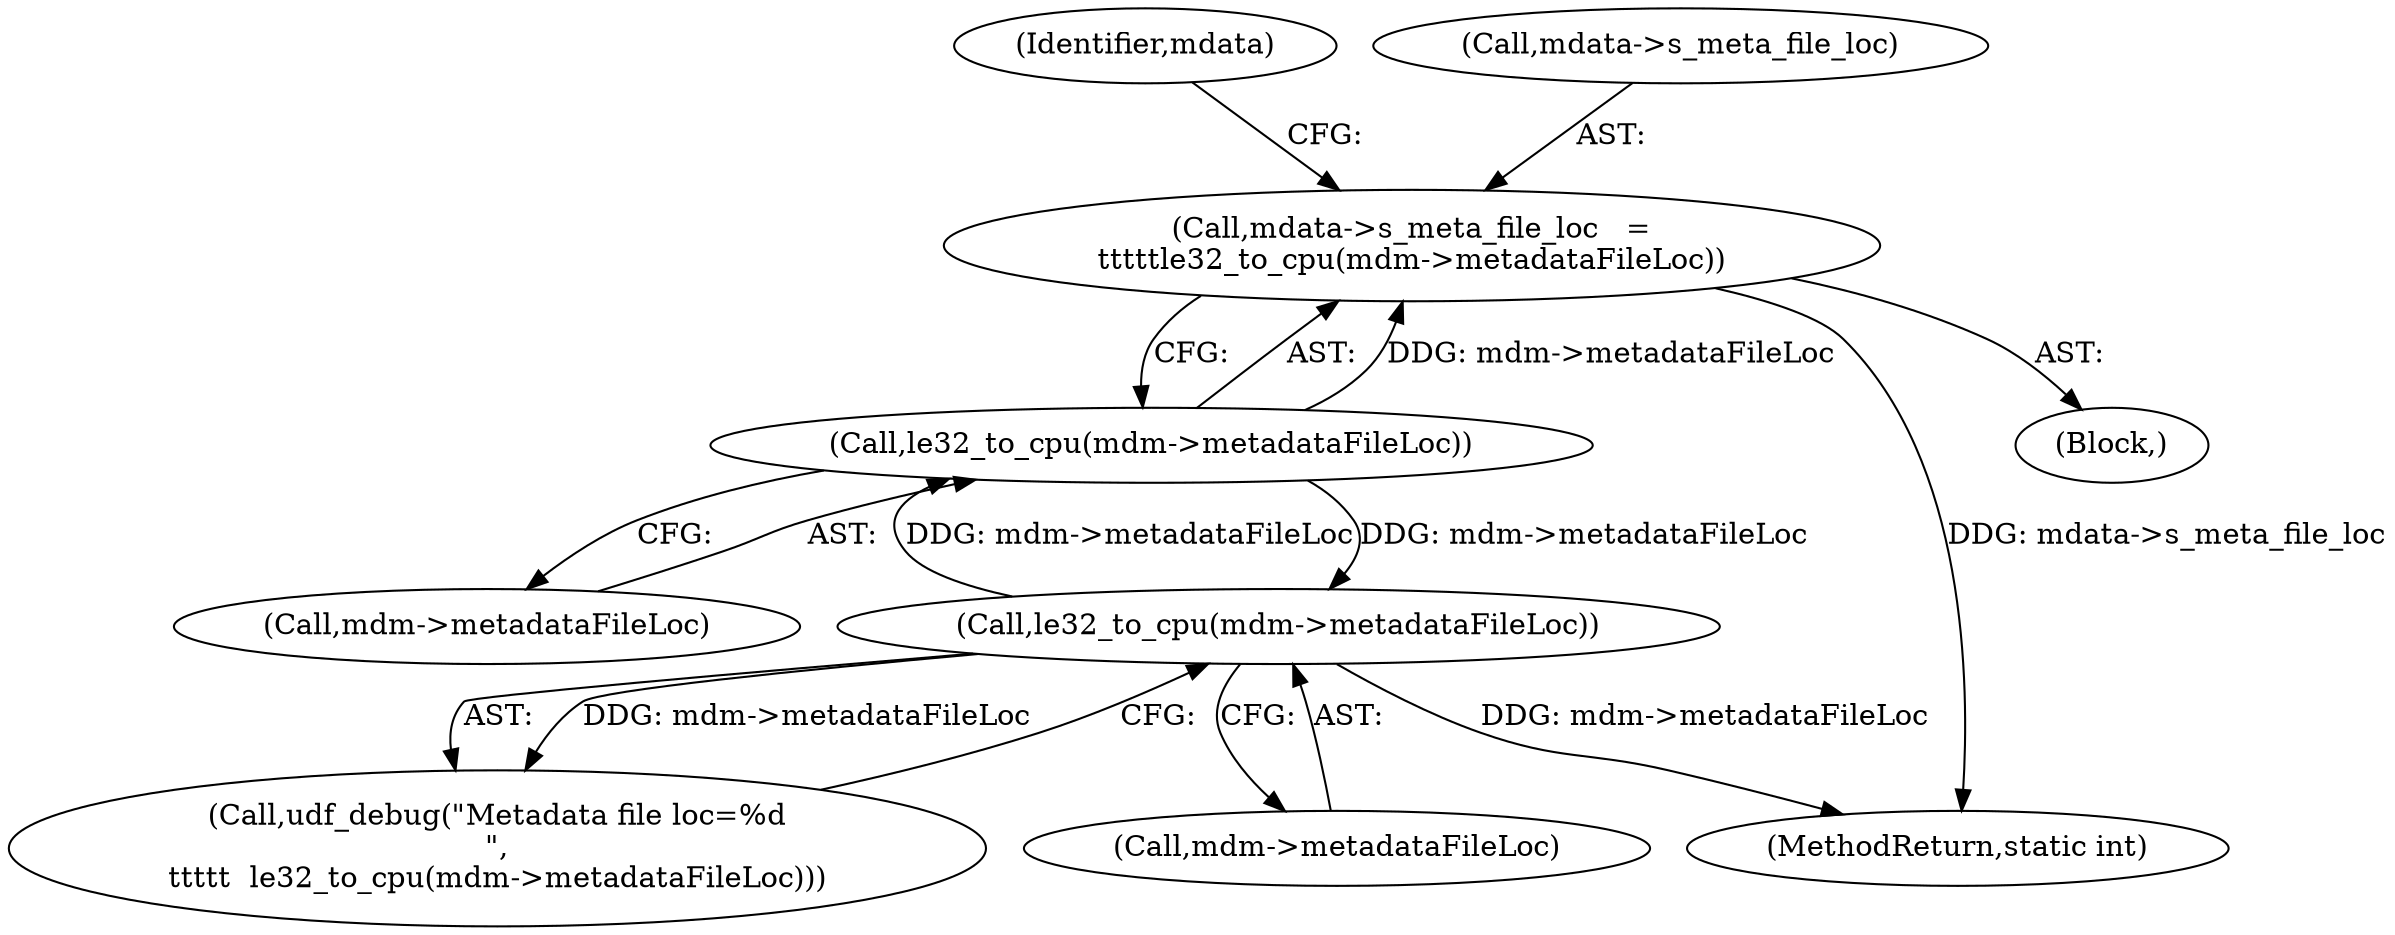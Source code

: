 digraph "0_linux_adee11b2085bee90bd8f4f52123ffb07882d6256@pointer" {
"1000482" [label="(Call,mdata->s_meta_file_loc   =\n\t\t\t\t\tle32_to_cpu(mdm->metadataFileLoc))"];
"1000486" [label="(Call,le32_to_cpu(mdm->metadataFileLoc))"];
"1000558" [label="(Call,le32_to_cpu(mdm->metadataFileLoc))"];
"1000664" [label="(MethodReturn,static int)"];
"1000482" [label="(Call,mdata->s_meta_file_loc   =\n\t\t\t\t\tle32_to_cpu(mdm->metadataFileLoc))"];
"1000487" [label="(Call,mdm->metadataFileLoc)"];
"1000558" [label="(Call,le32_to_cpu(mdm->metadataFileLoc))"];
"1000492" [label="(Identifier,mdata)"];
"1000446" [label="(Block,)"];
"1000556" [label="(Call,udf_debug(\"Metadata file loc=%d\n\",\n\t\t\t\t\t  le32_to_cpu(mdm->metadataFileLoc)))"];
"1000486" [label="(Call,le32_to_cpu(mdm->metadataFileLoc))"];
"1000559" [label="(Call,mdm->metadataFileLoc)"];
"1000483" [label="(Call,mdata->s_meta_file_loc)"];
"1000482" -> "1000446"  [label="AST: "];
"1000482" -> "1000486"  [label="CFG: "];
"1000483" -> "1000482"  [label="AST: "];
"1000486" -> "1000482"  [label="AST: "];
"1000492" -> "1000482"  [label="CFG: "];
"1000482" -> "1000664"  [label="DDG: mdata->s_meta_file_loc"];
"1000486" -> "1000482"  [label="DDG: mdm->metadataFileLoc"];
"1000486" -> "1000487"  [label="CFG: "];
"1000487" -> "1000486"  [label="AST: "];
"1000558" -> "1000486"  [label="DDG: mdm->metadataFileLoc"];
"1000486" -> "1000558"  [label="DDG: mdm->metadataFileLoc"];
"1000558" -> "1000556"  [label="AST: "];
"1000558" -> "1000559"  [label="CFG: "];
"1000559" -> "1000558"  [label="AST: "];
"1000556" -> "1000558"  [label="CFG: "];
"1000558" -> "1000664"  [label="DDG: mdm->metadataFileLoc"];
"1000558" -> "1000556"  [label="DDG: mdm->metadataFileLoc"];
}
